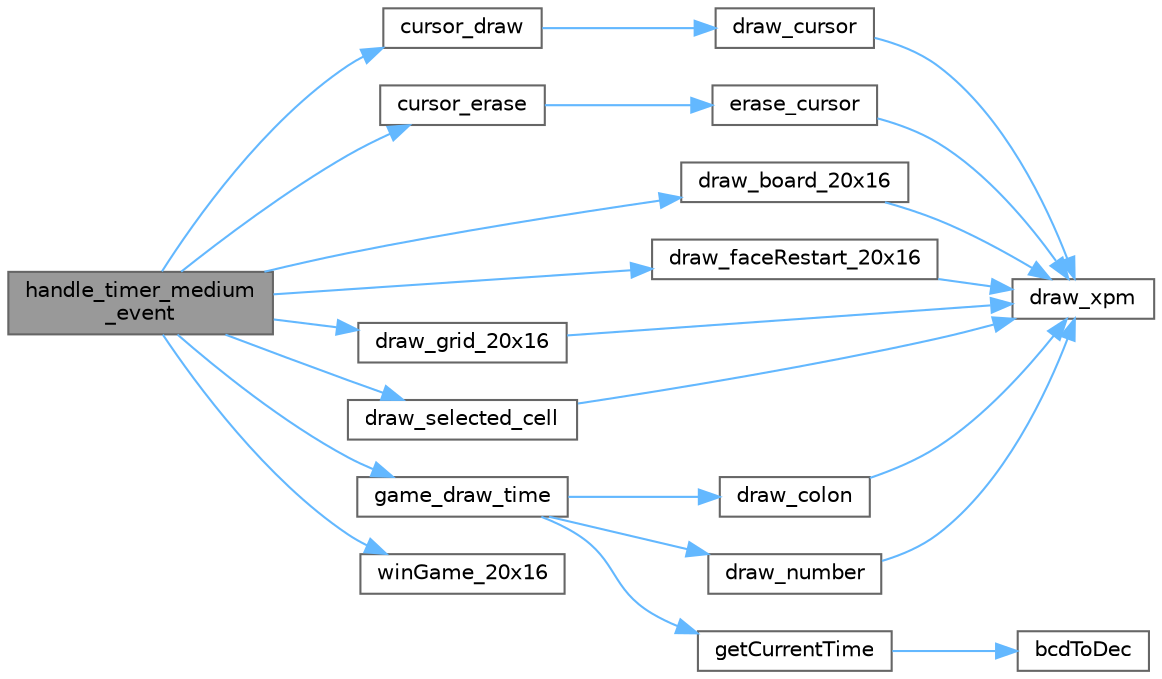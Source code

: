 digraph "handle_timer_medium_event"
{
 // LATEX_PDF_SIZE
  bgcolor="transparent";
  edge [fontname=Helvetica,fontsize=10,labelfontname=Helvetica,labelfontsize=10];
  node [fontname=Helvetica,fontsize=10,shape=box,height=0.2,width=0.4];
  rankdir="LR";
  Node1 [label="handle_timer_medium\l_event",height=0.2,width=0.4,color="gray40", fillcolor="grey60", style="filled", fontcolor="black",tooltip="This function updates the game state and performs necessary actions based on the timer event during m..."];
  Node1 -> Node2 [color="steelblue1",style="solid"];
  Node2 [label="cursor_draw",height=0.2,width=0.4,color="grey40", fillcolor="white", style="filled",URL="$game__state_8c.html#a36951ff3bd81205b3d399c2735d38b59",tooltip="This function takes the current position of the cursor and draws it on the screen."];
  Node2 -> Node3 [color="steelblue1",style="solid"];
  Node3 [label="draw_cursor",height=0.2,width=0.4,color="grey40", fillcolor="white", style="filled",URL="$display_8c.html#a58b56a9af02d37c0b66d88674e579da3",tooltip="This function is responsible for drawing the cursor on the screen at the specified coordinates (x,..."];
  Node3 -> Node4 [color="steelblue1",style="solid"];
  Node4 [label="draw_xpm",height=0.2,width=0.4,color="grey40", fillcolor="white", style="filled",URL="$video_8c.html#af110146e2c41a581c0d543ed7eb61f37",tooltip="This function prints a xmp image to the display."];
  Node1 -> Node5 [color="steelblue1",style="solid"];
  Node5 [label="cursor_erase",height=0.2,width=0.4,color="grey40", fillcolor="white", style="filled",URL="$game__state_8c.html#a3b714459f8030f49c71cfe0bab357a4e",tooltip="This function calls the specific erase function to remove the cursor."];
  Node5 -> Node6 [color="steelblue1",style="solid"];
  Node6 [label="erase_cursor",height=0.2,width=0.4,color="grey40", fillcolor="white", style="filled",URL="$display_8c.html#aa1156b1e9f5177ad9f3215f1f7a19280",tooltip="This function is responsible for erasing the cursor from the screen at the specified coordinates (x,..."];
  Node6 -> Node4 [color="steelblue1",style="solid"];
  Node1 -> Node7 [color="steelblue1",style="solid"];
  Node7 [label="draw_board_20x16",height=0.2,width=0.4,color="grey40", fillcolor="white", style="filled",URL="$display_8c.html#a631f72b13e6bb830b3ce77d742c10359",tooltip="This function draws the 20x16 game board on the screen."];
  Node7 -> Node4 [color="steelblue1",style="solid"];
  Node1 -> Node8 [color="steelblue1",style="solid"];
  Node8 [label="draw_faceRestart_20x16",height=0.2,width=0.4,color="grey40", fillcolor="white", style="filled",URL="$display_8c.html#a8d46a9bea15758a57e2cbd5214f8faff",tooltip="This function draws the \"face restart\" image on the screen at a specific position in the 20x16 game b..."];
  Node8 -> Node4 [color="steelblue1",style="solid"];
  Node1 -> Node9 [color="steelblue1",style="solid"];
  Node9 [label="draw_grid_20x16",height=0.2,width=0.4,color="grey40", fillcolor="white", style="filled",URL="$display_8c.html#abc6134f616115cd982e85d71cf64ad32",tooltip="This function iterates over the board array and uses the 'draw_xpm' function to draw the appropriate ..."];
  Node9 -> Node4 [color="steelblue1",style="solid"];
  Node1 -> Node10 [color="steelblue1",style="solid"];
  Node10 [label="draw_selected_cell",height=0.2,width=0.4,color="grey40", fillcolor="white", style="filled",URL="$display_8c.html#ab7c39a04e19382ac09a860e6b6512105",tooltip="This function is used to visually represent a selected cell on the screen."];
  Node10 -> Node4 [color="steelblue1",style="solid"];
  Node1 -> Node11 [color="steelblue1",style="solid"];
  Node11 [label="game_draw_time",height=0.2,width=0.4,color="grey40", fillcolor="white", style="filled",URL="$game__state_8c.html#a23cfb3dd9d42ed95c9e3e527c427ed30",tooltip="This function calculates the elapsed time since the game started and displays it in the format \"mm:ss..."];
  Node11 -> Node12 [color="steelblue1",style="solid"];
  Node12 [label="draw_colon",height=0.2,width=0.4,color="grey40", fillcolor="white", style="filled",URL="$display_8c.html#a179e5407907bfb96d92248cd0d0f9be7",tooltip="This function draws a colon symbol on the screen at the specified position."];
  Node12 -> Node4 [color="steelblue1",style="solid"];
  Node11 -> Node13 [color="steelblue1",style="solid"];
  Node13 [label="draw_number",height=0.2,width=0.4,color="grey40", fillcolor="white", style="filled",URL="$display_8c.html#a97df0f6e4184d84c9e3871042b94bc3a",tooltip="This function selects the appropriate XPM image based on the provided number and uses the draw_xpm fu..."];
  Node13 -> Node4 [color="steelblue1",style="solid"];
  Node11 -> Node14 [color="steelblue1",style="solid"];
  Node14 [label="getCurrentTime",height=0.2,width=0.4,color="grey40", fillcolor="white", style="filled",URL="$rtc_8c.html#ae8aba83225f6193ec169c4fc41f3f3cb",tooltip="Get the current time and date."];
  Node14 -> Node15 [color="steelblue1",style="solid"];
  Node15 [label="bcdToDec",height=0.2,width=0.4,color="grey40", fillcolor="white", style="filled",URL="$rtc_8c.html#abc57bf2c447b1860df7493b3222c3a43",tooltip="Converts values from bcd to decimal."];
  Node1 -> Node16 [color="steelblue1",style="solid"];
  Node16 [label="winGame_20x16",height=0.2,width=0.4,color="grey40", fillcolor="white", style="filled",URL="$game__logic_8c.html#a4daf7418e066896dfc691e86f26646b5",tooltip="This function checks if the game is won in a 20x16 board."];
}
